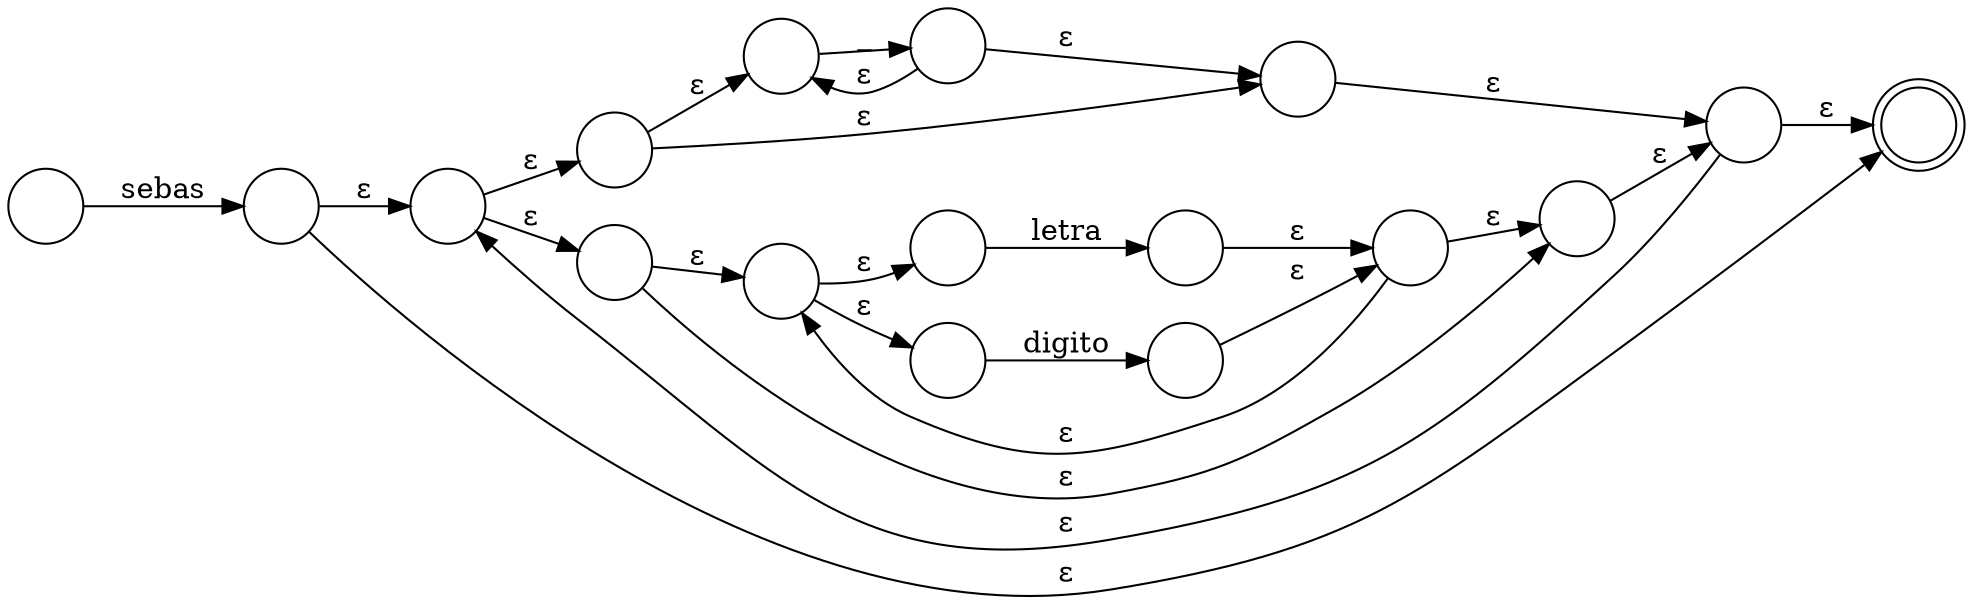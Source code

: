 digraph AFD{

 rankdir=LR;
node [shape = circle]
nodeh1_0[label = ""] 
nodeh1_1[label = ""] 
nodeh1_0->nodeh1_1[label= "sebas"]; 
nodeh2_0[label = ""] 
nodeh2_1[label = ""] 
nodeh2_0->nodeh2_1[label= "_"]; 
nodo0100_0[label = ""] 
nodo0100_1[label = ""] 
nodo0100_0->nodeh2_0[label= "ε"]; 
nodeh2_1->nodo0100_1[label= "ε"]; 
nodeh2_1->nodeh2_0[label= "ε" , constraint=false]; 
nodo0100_0->nodo0100_1[label= "ε" , constraint=false]; 
nodeh3_0[label = ""] 
nodeh3_1[label = ""] 
nodeh3_0->nodeh3_1[label= "letra"]; 
nodeh4_0[label = ""] 
nodeh4_1[label = ""] 
nodeh4_0->nodeh4_1[label= "digito"]; 
nodo01010_0[label = ""] 
nodo01010_1[label = ""] 
nodo01010_0->nodeh3_0[label= "ε"]; 
nodo01010_0->nodeh4_0[label= "ε"]; 
nodeh3_1->nodo01010_1[label= "ε"]; 
nodeh4_1->nodo01010_1[label= "ε"]; 
nodo0101_0[label = ""] 
nodo0101_1[label = ""] 
nodo0101_0->nodo01010_0[label= "ε"]; 
nodo01010_1->nodo0101_1[label= "ε"]; 
nodo01010_1->nodo01010_0[label= "ε" , constraint=false]; 
nodo0101_0->nodo0101_1[label= "ε" , constraint=false]; 
nodo010_0[label = ""] 
nodo010_1[label = ""] 
nodo010_0->nodo0100_0[label= "ε"]; 
nodo010_0->nodo0101_0[label= "ε"]; 
nodo0100_1->nodo010_1[label= "ε"]; 
nodo0101_1->nodo010_1[label= "ε"]; 
nodeh1_1[label = ""] 
nodo01_1[label = ""] 
nodeh1_1->nodo010_0[label= "ε"]; 
nodo010_1->nodo01_1[label= "ε"]; 
nodo010_1->nodo010_0[label= "ε" , constraint=false]; 
nodeh1_1->nodo01_1[label= "ε" , constraint=false]; 
nodo01_1[label = "", shape=doublecircle ] 
}
